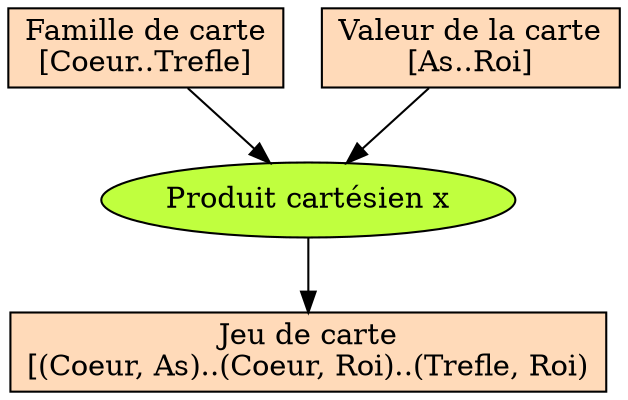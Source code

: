 digraph Def {

    /** Data definition  */
    node [shape=box,style="filled",fillcolor=peachpuff];

    //-- Data nodes
    card_familly[label="Famille de carte\n[Coeur..Trefle]"];
    card_value[label="Valeur de la carte\n[As..Roi]"];

    card_deck[label="Jeu de carte\n[(Coeur, As)..(Coeur, Roi)..(Trefle, Roi)"];
  
    /** Process definition */
    node [shape=ellipse,style="filled",fillcolor=olivedrab1];

    //-- Process nodes
    cartesian_product[label="Produit cartésien x"];
		

    /** Relations */		
    subgraph { 
	card_familly -> cartesian_product;
        card_value -> cartesian_product;

        cartesian_product -> card_deck;
    } 
}

